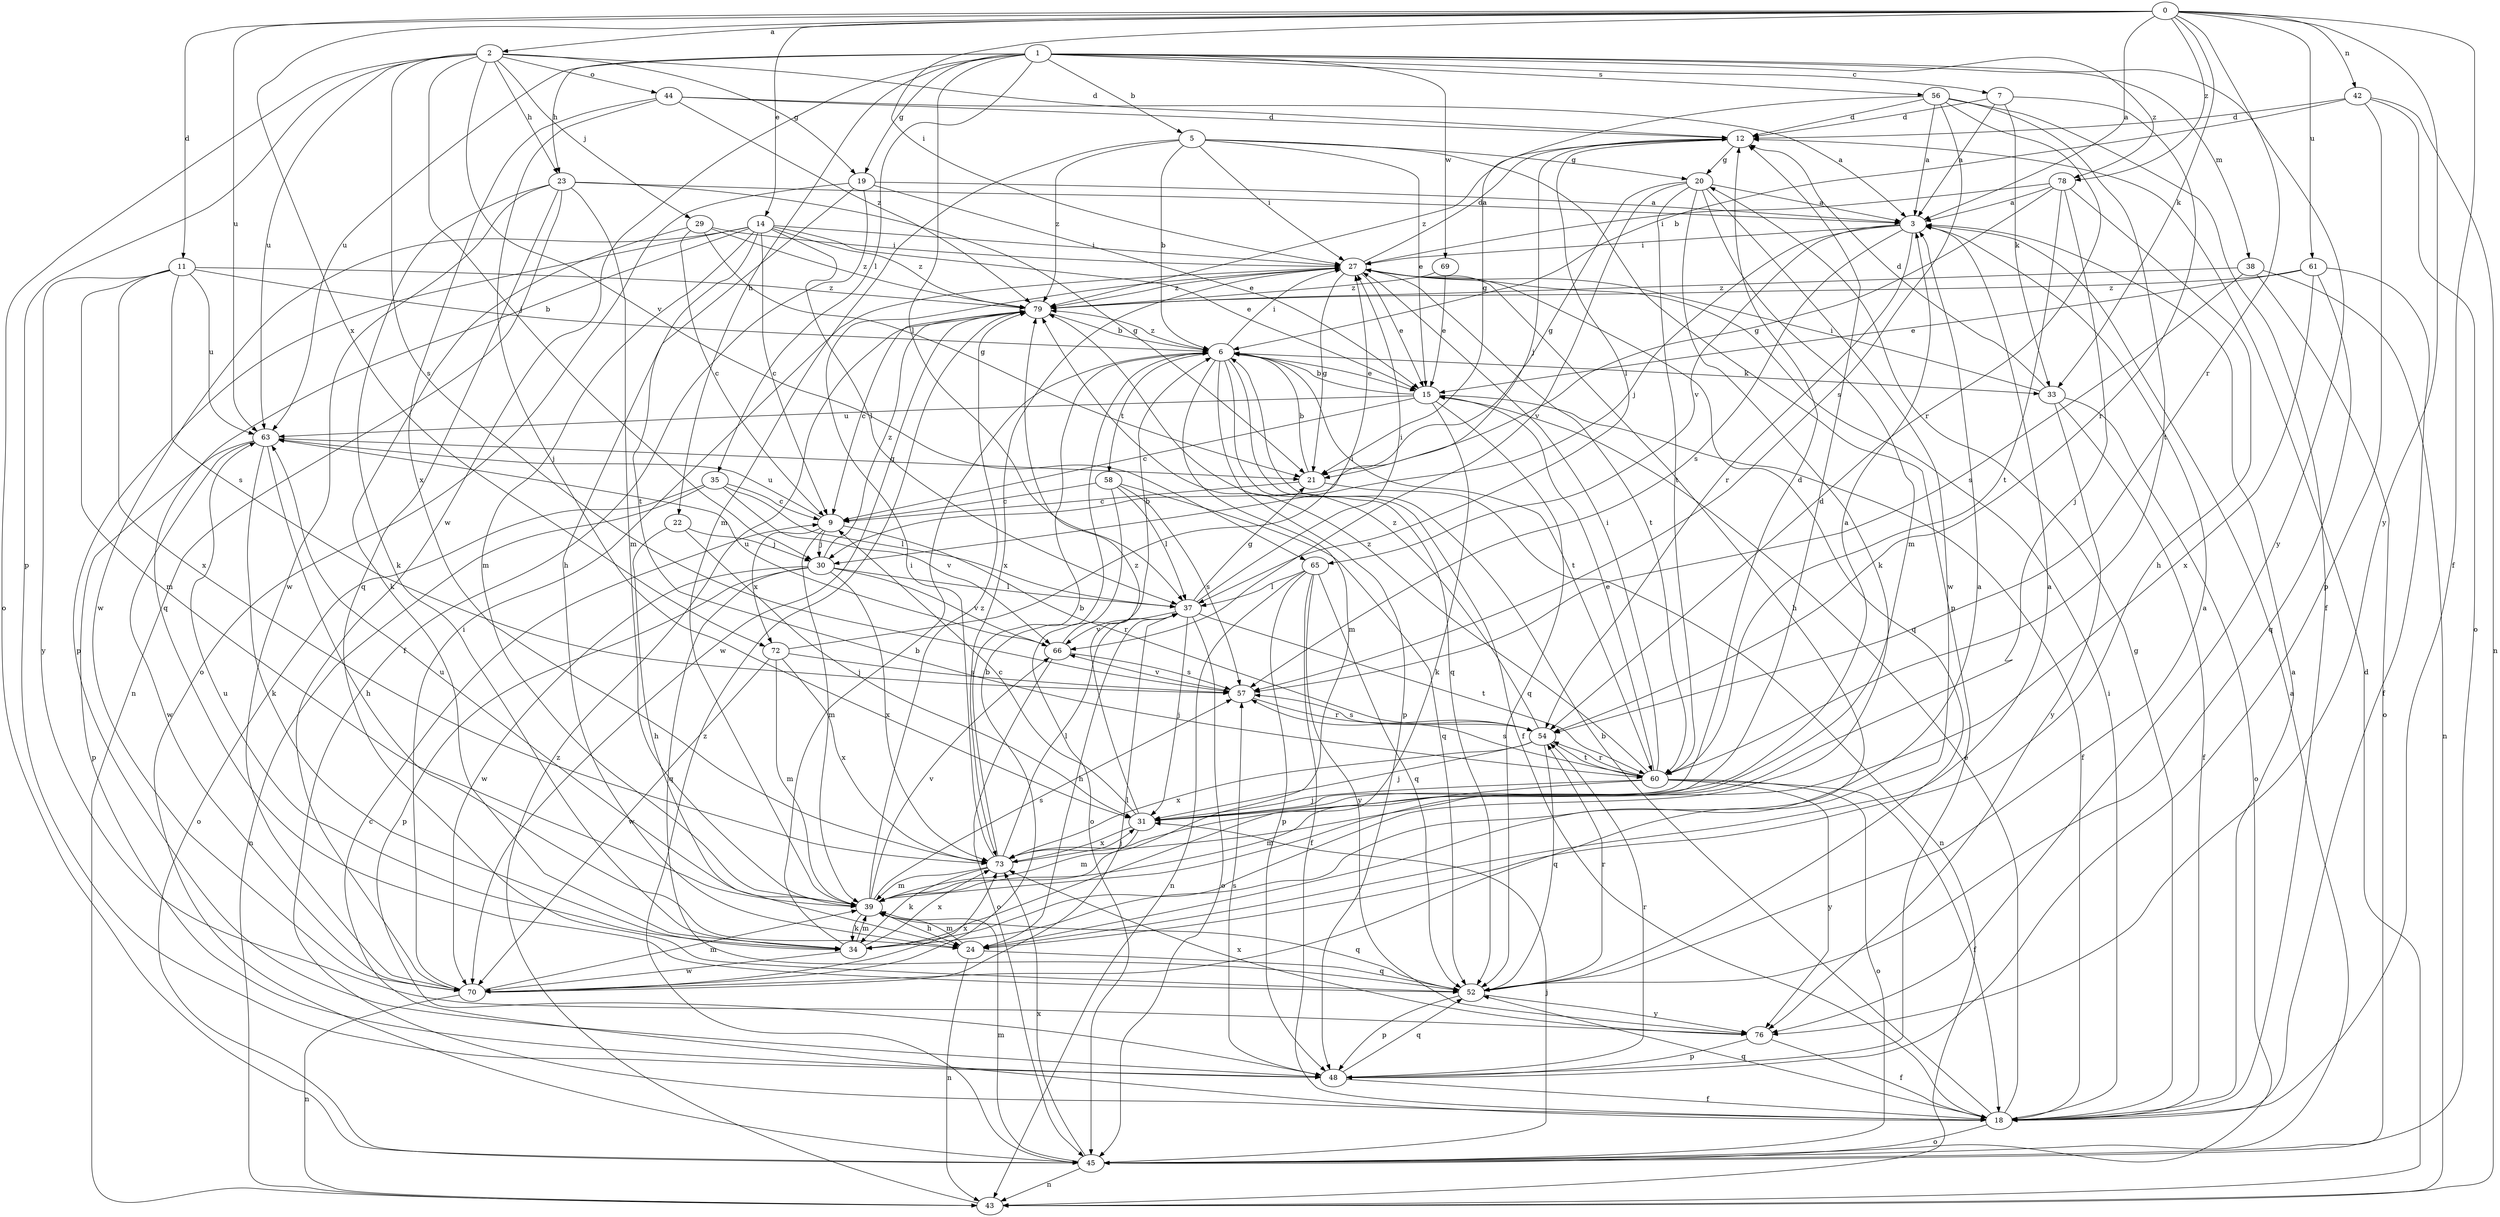 strict digraph  {
0;
1;
2;
3;
5;
6;
7;
9;
11;
12;
14;
15;
18;
19;
20;
21;
22;
23;
24;
27;
29;
30;
31;
33;
34;
35;
37;
38;
39;
42;
43;
44;
45;
48;
52;
54;
56;
57;
58;
60;
61;
63;
65;
66;
69;
70;
72;
73;
76;
78;
79;
0 -> 2  [label=a];
0 -> 3  [label=a];
0 -> 11  [label=d];
0 -> 14  [label=e];
0 -> 18  [label=f];
0 -> 27  [label=i];
0 -> 33  [label=k];
0 -> 42  [label=n];
0 -> 54  [label=r];
0 -> 61  [label=u];
0 -> 63  [label=u];
0 -> 72  [label=x];
0 -> 76  [label=y];
0 -> 78  [label=z];
1 -> 5  [label=b];
1 -> 7  [label=c];
1 -> 19  [label=g];
1 -> 22  [label=h];
1 -> 23  [label=h];
1 -> 35  [label=l];
1 -> 37  [label=l];
1 -> 38  [label=m];
1 -> 56  [label=s];
1 -> 63  [label=u];
1 -> 69  [label=w];
1 -> 70  [label=w];
1 -> 76  [label=y];
1 -> 78  [label=z];
2 -> 12  [label=d];
2 -> 19  [label=g];
2 -> 23  [label=h];
2 -> 29  [label=j];
2 -> 30  [label=j];
2 -> 44  [label=o];
2 -> 45  [label=o];
2 -> 48  [label=p];
2 -> 57  [label=s];
2 -> 63  [label=u];
2 -> 65  [label=v];
3 -> 27  [label=i];
3 -> 30  [label=j];
3 -> 54  [label=r];
3 -> 57  [label=s];
3 -> 65  [label=v];
5 -> 6  [label=b];
5 -> 15  [label=e];
5 -> 20  [label=g];
5 -> 27  [label=i];
5 -> 39  [label=m];
5 -> 48  [label=p];
5 -> 79  [label=z];
6 -> 15  [label=e];
6 -> 18  [label=f];
6 -> 27  [label=i];
6 -> 33  [label=k];
6 -> 39  [label=m];
6 -> 48  [label=p];
6 -> 52  [label=q];
6 -> 58  [label=t];
6 -> 60  [label=t];
6 -> 79  [label=z];
7 -> 3  [label=a];
7 -> 12  [label=d];
7 -> 33  [label=k];
7 -> 54  [label=r];
9 -> 30  [label=j];
9 -> 39  [label=m];
9 -> 54  [label=r];
9 -> 63  [label=u];
9 -> 72  [label=x];
11 -> 6  [label=b];
11 -> 39  [label=m];
11 -> 57  [label=s];
11 -> 63  [label=u];
11 -> 73  [label=x];
11 -> 76  [label=y];
11 -> 79  [label=z];
12 -> 20  [label=g];
12 -> 30  [label=j];
12 -> 37  [label=l];
12 -> 79  [label=z];
14 -> 9  [label=c];
14 -> 15  [label=e];
14 -> 27  [label=i];
14 -> 37  [label=l];
14 -> 39  [label=m];
14 -> 48  [label=p];
14 -> 52  [label=q];
14 -> 60  [label=t];
14 -> 70  [label=w];
14 -> 79  [label=z];
15 -> 6  [label=b];
15 -> 9  [label=c];
15 -> 18  [label=f];
15 -> 34  [label=k];
15 -> 52  [label=q];
15 -> 63  [label=u];
18 -> 3  [label=a];
18 -> 6  [label=b];
18 -> 9  [label=c];
18 -> 15  [label=e];
18 -> 20  [label=g];
18 -> 27  [label=i];
18 -> 45  [label=o];
18 -> 52  [label=q];
19 -> 3  [label=a];
19 -> 15  [label=e];
19 -> 18  [label=f];
19 -> 24  [label=h];
19 -> 45  [label=o];
20 -> 3  [label=a];
20 -> 21  [label=g];
20 -> 34  [label=k];
20 -> 39  [label=m];
20 -> 60  [label=t];
20 -> 66  [label=v];
20 -> 70  [label=w];
21 -> 6  [label=b];
21 -> 9  [label=c];
21 -> 43  [label=n];
22 -> 24  [label=h];
22 -> 30  [label=j];
22 -> 31  [label=j];
23 -> 3  [label=a];
23 -> 21  [label=g];
23 -> 34  [label=k];
23 -> 39  [label=m];
23 -> 43  [label=n];
23 -> 52  [label=q];
23 -> 70  [label=w];
24 -> 3  [label=a];
24 -> 39  [label=m];
24 -> 43  [label=n];
24 -> 52  [label=q];
27 -> 12  [label=d];
27 -> 15  [label=e];
27 -> 21  [label=g];
27 -> 24  [label=h];
27 -> 52  [label=q];
27 -> 60  [label=t];
27 -> 73  [label=x];
27 -> 79  [label=z];
29 -> 9  [label=c];
29 -> 21  [label=g];
29 -> 27  [label=i];
29 -> 34  [label=k];
29 -> 79  [label=z];
30 -> 37  [label=l];
30 -> 48  [label=p];
30 -> 52  [label=q];
30 -> 66  [label=v];
30 -> 70  [label=w];
30 -> 73  [label=x];
30 -> 79  [label=z];
31 -> 3  [label=a];
31 -> 9  [label=c];
31 -> 12  [label=d];
31 -> 39  [label=m];
31 -> 73  [label=x];
31 -> 79  [label=z];
33 -> 12  [label=d];
33 -> 18  [label=f];
33 -> 27  [label=i];
33 -> 45  [label=o];
33 -> 76  [label=y];
34 -> 3  [label=a];
34 -> 6  [label=b];
34 -> 39  [label=m];
34 -> 63  [label=u];
34 -> 70  [label=w];
34 -> 73  [label=x];
35 -> 9  [label=c];
35 -> 37  [label=l];
35 -> 43  [label=n];
35 -> 45  [label=o];
35 -> 66  [label=v];
37 -> 21  [label=g];
37 -> 24  [label=h];
37 -> 27  [label=i];
37 -> 31  [label=j];
37 -> 45  [label=o];
37 -> 60  [label=t];
37 -> 66  [label=v];
38 -> 43  [label=n];
38 -> 45  [label=o];
38 -> 57  [label=s];
38 -> 79  [label=z];
39 -> 24  [label=h];
39 -> 34  [label=k];
39 -> 52  [label=q];
39 -> 57  [label=s];
39 -> 63  [label=u];
39 -> 66  [label=v];
39 -> 79  [label=z];
42 -> 6  [label=b];
42 -> 12  [label=d];
42 -> 43  [label=n];
42 -> 45  [label=o];
42 -> 48  [label=p];
43 -> 12  [label=d];
43 -> 79  [label=z];
44 -> 3  [label=a];
44 -> 12  [label=d];
44 -> 31  [label=j];
44 -> 73  [label=x];
44 -> 79  [label=z];
45 -> 3  [label=a];
45 -> 31  [label=j];
45 -> 39  [label=m];
45 -> 43  [label=n];
45 -> 73  [label=x];
45 -> 79  [label=z];
48 -> 18  [label=f];
48 -> 52  [label=q];
48 -> 54  [label=r];
48 -> 57  [label=s];
52 -> 3  [label=a];
52 -> 48  [label=p];
52 -> 54  [label=r];
52 -> 76  [label=y];
54 -> 31  [label=j];
54 -> 52  [label=q];
54 -> 57  [label=s];
54 -> 60  [label=t];
54 -> 73  [label=x];
54 -> 79  [label=z];
56 -> 3  [label=a];
56 -> 12  [label=d];
56 -> 18  [label=f];
56 -> 21  [label=g];
56 -> 54  [label=r];
56 -> 57  [label=s];
56 -> 60  [label=t];
57 -> 54  [label=r];
57 -> 66  [label=v];
58 -> 9  [label=c];
58 -> 37  [label=l];
58 -> 45  [label=o];
58 -> 52  [label=q];
58 -> 57  [label=s];
60 -> 15  [label=e];
60 -> 18  [label=f];
60 -> 27  [label=i];
60 -> 31  [label=j];
60 -> 39  [label=m];
60 -> 45  [label=o];
60 -> 54  [label=r];
60 -> 57  [label=s];
60 -> 76  [label=y];
60 -> 79  [label=z];
61 -> 15  [label=e];
61 -> 18  [label=f];
61 -> 52  [label=q];
61 -> 73  [label=x];
61 -> 79  [label=z];
63 -> 21  [label=g];
63 -> 24  [label=h];
63 -> 34  [label=k];
63 -> 48  [label=p];
63 -> 70  [label=w];
65 -> 18  [label=f];
65 -> 37  [label=l];
65 -> 43  [label=n];
65 -> 48  [label=p];
65 -> 52  [label=q];
65 -> 76  [label=y];
66 -> 6  [label=b];
66 -> 45  [label=o];
66 -> 57  [label=s];
66 -> 63  [label=u];
69 -> 15  [label=e];
69 -> 79  [label=z];
70 -> 6  [label=b];
70 -> 27  [label=i];
70 -> 37  [label=l];
70 -> 39  [label=m];
70 -> 43  [label=n];
70 -> 73  [label=x];
72 -> 27  [label=i];
72 -> 39  [label=m];
72 -> 57  [label=s];
72 -> 70  [label=w];
72 -> 73  [label=x];
73 -> 6  [label=b];
73 -> 12  [label=d];
73 -> 27  [label=i];
73 -> 31  [label=j];
73 -> 34  [label=k];
73 -> 37  [label=l];
73 -> 39  [label=m];
76 -> 18  [label=f];
76 -> 48  [label=p];
76 -> 73  [label=x];
78 -> 3  [label=a];
78 -> 21  [label=g];
78 -> 24  [label=h];
78 -> 27  [label=i];
78 -> 31  [label=j];
78 -> 60  [label=t];
79 -> 6  [label=b];
79 -> 9  [label=c];
79 -> 70  [label=w];
}
